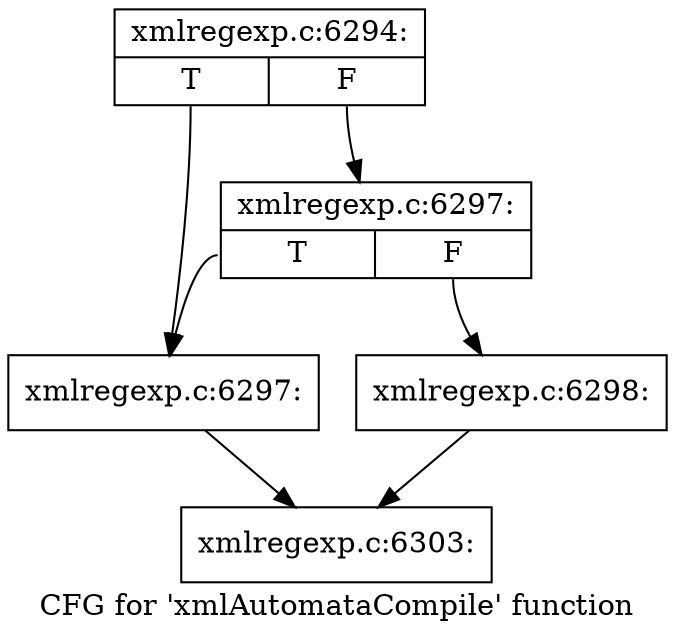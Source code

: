 digraph "CFG for 'xmlAutomataCompile' function" {
	label="CFG for 'xmlAutomataCompile' function";

	Node0x413ee10 [shape=record,label="{xmlregexp.c:6294:|{<s0>T|<s1>F}}"];
	Node0x413ee10:s0 -> Node0x413e5f0;
	Node0x413ee10:s1 -> Node0x413d1d0;
	Node0x413d1d0 [shape=record,label="{xmlregexp.c:6297:|{<s0>T|<s1>F}}"];
	Node0x413d1d0:s0 -> Node0x413e5f0;
	Node0x413d1d0:s1 -> Node0x413d180;
	Node0x413e5f0 [shape=record,label="{xmlregexp.c:6297:}"];
	Node0x413e5f0 -> Node0x413e6d0;
	Node0x413d180 [shape=record,label="{xmlregexp.c:6298:}"];
	Node0x413d180 -> Node0x413e6d0;
	Node0x413e6d0 [shape=record,label="{xmlregexp.c:6303:}"];
}
